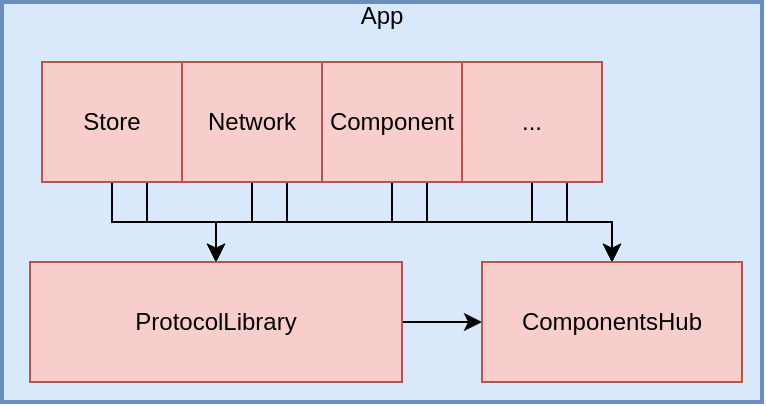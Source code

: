 <mxfile version="13.0.3" type="device"><diagram id="prtHgNgQTEPvFCAcTncT" name="Page-1"><mxGraphModel dx="786" dy="580" grid="1" gridSize="10" guides="1" tooltips="1" connect="1" arrows="1" fold="1" page="1" pageScale="1" pageWidth="827" pageHeight="1169" math="0" shadow="0"><root><mxCell id="0"/><mxCell id="1" parent="0"/><mxCell id="6xi2XelPpg_N85SFLPwU-9" value="App&lt;br&gt;&lt;br&gt;&lt;br&gt;&lt;br&gt;&lt;br&gt;&lt;br&gt;&lt;br&gt;&lt;br&gt;&lt;br&gt;&lt;br&gt;&lt;br&gt;&lt;br&gt;&lt;br&gt;&lt;br&gt;" style="rounded=0;whiteSpace=wrap;html=1;fillColor=#dae8fc;strokeColor=#6c8ebf;strokeWidth=2;" vertex="1" parent="1"><mxGeometry x="160" y="150" width="380" height="200" as="geometry"/></mxCell><mxCell id="6xi2XelPpg_N85SFLPwU-1" value="未命名图层" parent="0"/><mxCell id="6xi2XelPpg_N85SFLPwU-12" value="" style="edgeStyle=orthogonalEdgeStyle;rounded=0;orthogonalLoop=1;jettySize=auto;html=1;" edge="1" parent="6xi2XelPpg_N85SFLPwU-1" source="6xi2XelPpg_N85SFLPwU-3" target="6xi2XelPpg_N85SFLPwU-7"><mxGeometry relative="1" as="geometry"/></mxCell><mxCell id="6xi2XelPpg_N85SFLPwU-22" style="edgeStyle=orthogonalEdgeStyle;rounded=0;orthogonalLoop=1;jettySize=auto;html=1;exitX=0.75;exitY=1;exitDx=0;exitDy=0;" edge="1" parent="6xi2XelPpg_N85SFLPwU-1" source="6xi2XelPpg_N85SFLPwU-3" target="6xi2XelPpg_N85SFLPwU-8"><mxGeometry relative="1" as="geometry"/></mxCell><mxCell id="6xi2XelPpg_N85SFLPwU-3" value="Store" style="rounded=0;whiteSpace=wrap;html=1;fillColor=#f8cecc;strokeColor=#b85450;" vertex="1" parent="6xi2XelPpg_N85SFLPwU-1"><mxGeometry x="180" y="180" width="70" height="60" as="geometry"/></mxCell><mxCell id="6xi2XelPpg_N85SFLPwU-13" value="" style="edgeStyle=orthogonalEdgeStyle;rounded=0;orthogonalLoop=1;jettySize=auto;html=1;" edge="1" parent="6xi2XelPpg_N85SFLPwU-1" source="6xi2XelPpg_N85SFLPwU-4" target="6xi2XelPpg_N85SFLPwU-7"><mxGeometry relative="1" as="geometry"/></mxCell><mxCell id="6xi2XelPpg_N85SFLPwU-21" style="edgeStyle=orthogonalEdgeStyle;rounded=0;orthogonalLoop=1;jettySize=auto;html=1;exitX=0.75;exitY=1;exitDx=0;exitDy=0;" edge="1" parent="6xi2XelPpg_N85SFLPwU-1" source="6xi2XelPpg_N85SFLPwU-4" target="6xi2XelPpg_N85SFLPwU-8"><mxGeometry relative="1" as="geometry"/></mxCell><mxCell id="6xi2XelPpg_N85SFLPwU-4" value="Network" style="rounded=0;whiteSpace=wrap;html=1;fillColor=#f8cecc;strokeColor=#b85450;" vertex="1" parent="6xi2XelPpg_N85SFLPwU-1"><mxGeometry x="250" y="180" width="70" height="60" as="geometry"/></mxCell><mxCell id="6xi2XelPpg_N85SFLPwU-14" value="" style="edgeStyle=orthogonalEdgeStyle;rounded=0;orthogonalLoop=1;jettySize=auto;html=1;" edge="1" parent="6xi2XelPpg_N85SFLPwU-1" source="6xi2XelPpg_N85SFLPwU-5" target="6xi2XelPpg_N85SFLPwU-7"><mxGeometry relative="1" as="geometry"/></mxCell><mxCell id="6xi2XelPpg_N85SFLPwU-20" style="edgeStyle=orthogonalEdgeStyle;rounded=0;orthogonalLoop=1;jettySize=auto;html=1;exitX=0.75;exitY=1;exitDx=0;exitDy=0;" edge="1" parent="6xi2XelPpg_N85SFLPwU-1" source="6xi2XelPpg_N85SFLPwU-5" target="6xi2XelPpg_N85SFLPwU-8"><mxGeometry relative="1" as="geometry"/></mxCell><mxCell id="6xi2XelPpg_N85SFLPwU-5" value="Component&lt;br&gt;" style="rounded=0;whiteSpace=wrap;html=1;fillColor=#f8cecc;strokeColor=#b85450;" vertex="1" parent="6xi2XelPpg_N85SFLPwU-1"><mxGeometry x="320" y="180" width="70" height="60" as="geometry"/></mxCell><mxCell id="6xi2XelPpg_N85SFLPwU-15" value="" style="edgeStyle=orthogonalEdgeStyle;rounded=0;orthogonalLoop=1;jettySize=auto;html=1;" edge="1" parent="6xi2XelPpg_N85SFLPwU-1" source="6xi2XelPpg_N85SFLPwU-6" target="6xi2XelPpg_N85SFLPwU-7"><mxGeometry relative="1" as="geometry"><Array as="points"><mxPoint x="425" y="260"/><mxPoint x="267" y="260"/></Array></mxGeometry></mxCell><mxCell id="6xi2XelPpg_N85SFLPwU-19" style="edgeStyle=orthogonalEdgeStyle;rounded=0;orthogonalLoop=1;jettySize=auto;html=1;exitX=0.75;exitY=1;exitDx=0;exitDy=0;" edge="1" parent="6xi2XelPpg_N85SFLPwU-1" source="6xi2XelPpg_N85SFLPwU-6" target="6xi2XelPpg_N85SFLPwU-8"><mxGeometry relative="1" as="geometry"/></mxCell><mxCell id="6xi2XelPpg_N85SFLPwU-6" value="..." style="rounded=0;whiteSpace=wrap;html=1;fillColor=#f8cecc;strokeColor=#b85450;" vertex="1" parent="6xi2XelPpg_N85SFLPwU-1"><mxGeometry x="390" y="180" width="70" height="60" as="geometry"/></mxCell><mxCell id="6xi2XelPpg_N85SFLPwU-11" value="" style="edgeStyle=orthogonalEdgeStyle;rounded=0;orthogonalLoop=1;jettySize=auto;html=1;" edge="1" parent="6xi2XelPpg_N85SFLPwU-1" source="6xi2XelPpg_N85SFLPwU-7" target="6xi2XelPpg_N85SFLPwU-8"><mxGeometry relative="1" as="geometry"/></mxCell><mxCell id="6xi2XelPpg_N85SFLPwU-7" value="ProtocolLibrary" style="rounded=0;whiteSpace=wrap;html=1;fillColor=#f8cecc;strokeColor=#b85450;" vertex="1" parent="6xi2XelPpg_N85SFLPwU-1"><mxGeometry x="174" y="280" width="186" height="60" as="geometry"/></mxCell><mxCell id="6xi2XelPpg_N85SFLPwU-8" value="ComponentsHub&lt;br&gt;" style="rounded=0;whiteSpace=wrap;html=1;fillColor=#f8cecc;strokeColor=#b85450;" vertex="1" parent="6xi2XelPpg_N85SFLPwU-1"><mxGeometry x="400" y="280" width="130" height="60" as="geometry"/></mxCell></root></mxGraphModel></diagram></mxfile>